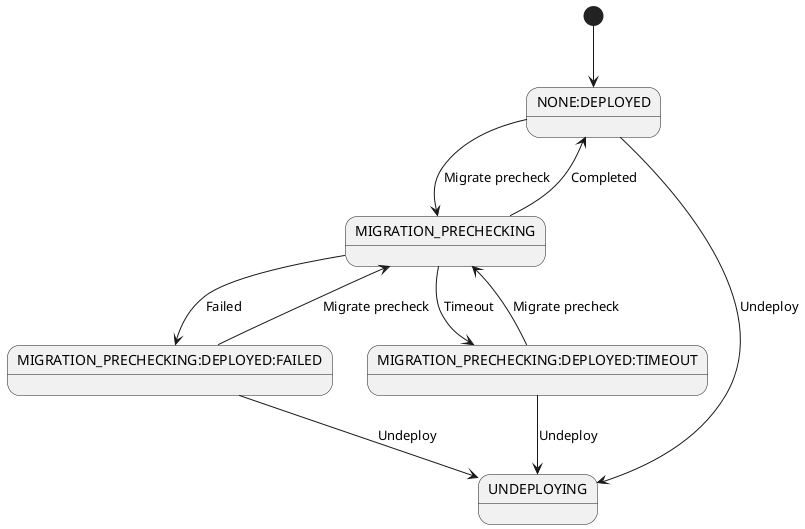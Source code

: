 @startuml

[*] --> NONE:DEPLOYED
NONE:DEPLOYED --> MIGRATION_PRECHECKING: Migrate precheck
MIGRATION_PRECHECKING --> NONE:DEPLOYED: Completed
MIGRATION_PRECHECKING --> MIGRATION_PRECHECKING:DEPLOYED:FAILED: Failed
MIGRATION_PRECHECKING --> MIGRATION_PRECHECKING:DEPLOYED:TIMEOUT: Timeout
MIGRATION_PRECHECKING:DEPLOYED:FAILED --> MIGRATION_PRECHECKING: Migrate precheck
MIGRATION_PRECHECKING:DEPLOYED:TIMEOUT --> MIGRATION_PRECHECKING: Migrate precheck
NONE:DEPLOYED --> UNDEPLOYING: Undeploy
MIGRATION_PRECHECKING:DEPLOYED:FAILED --> UNDEPLOYING: Undeploy
MIGRATION_PRECHECKING:DEPLOYED:TIMEOUT --> UNDEPLOYING: Undeploy


@enduml
